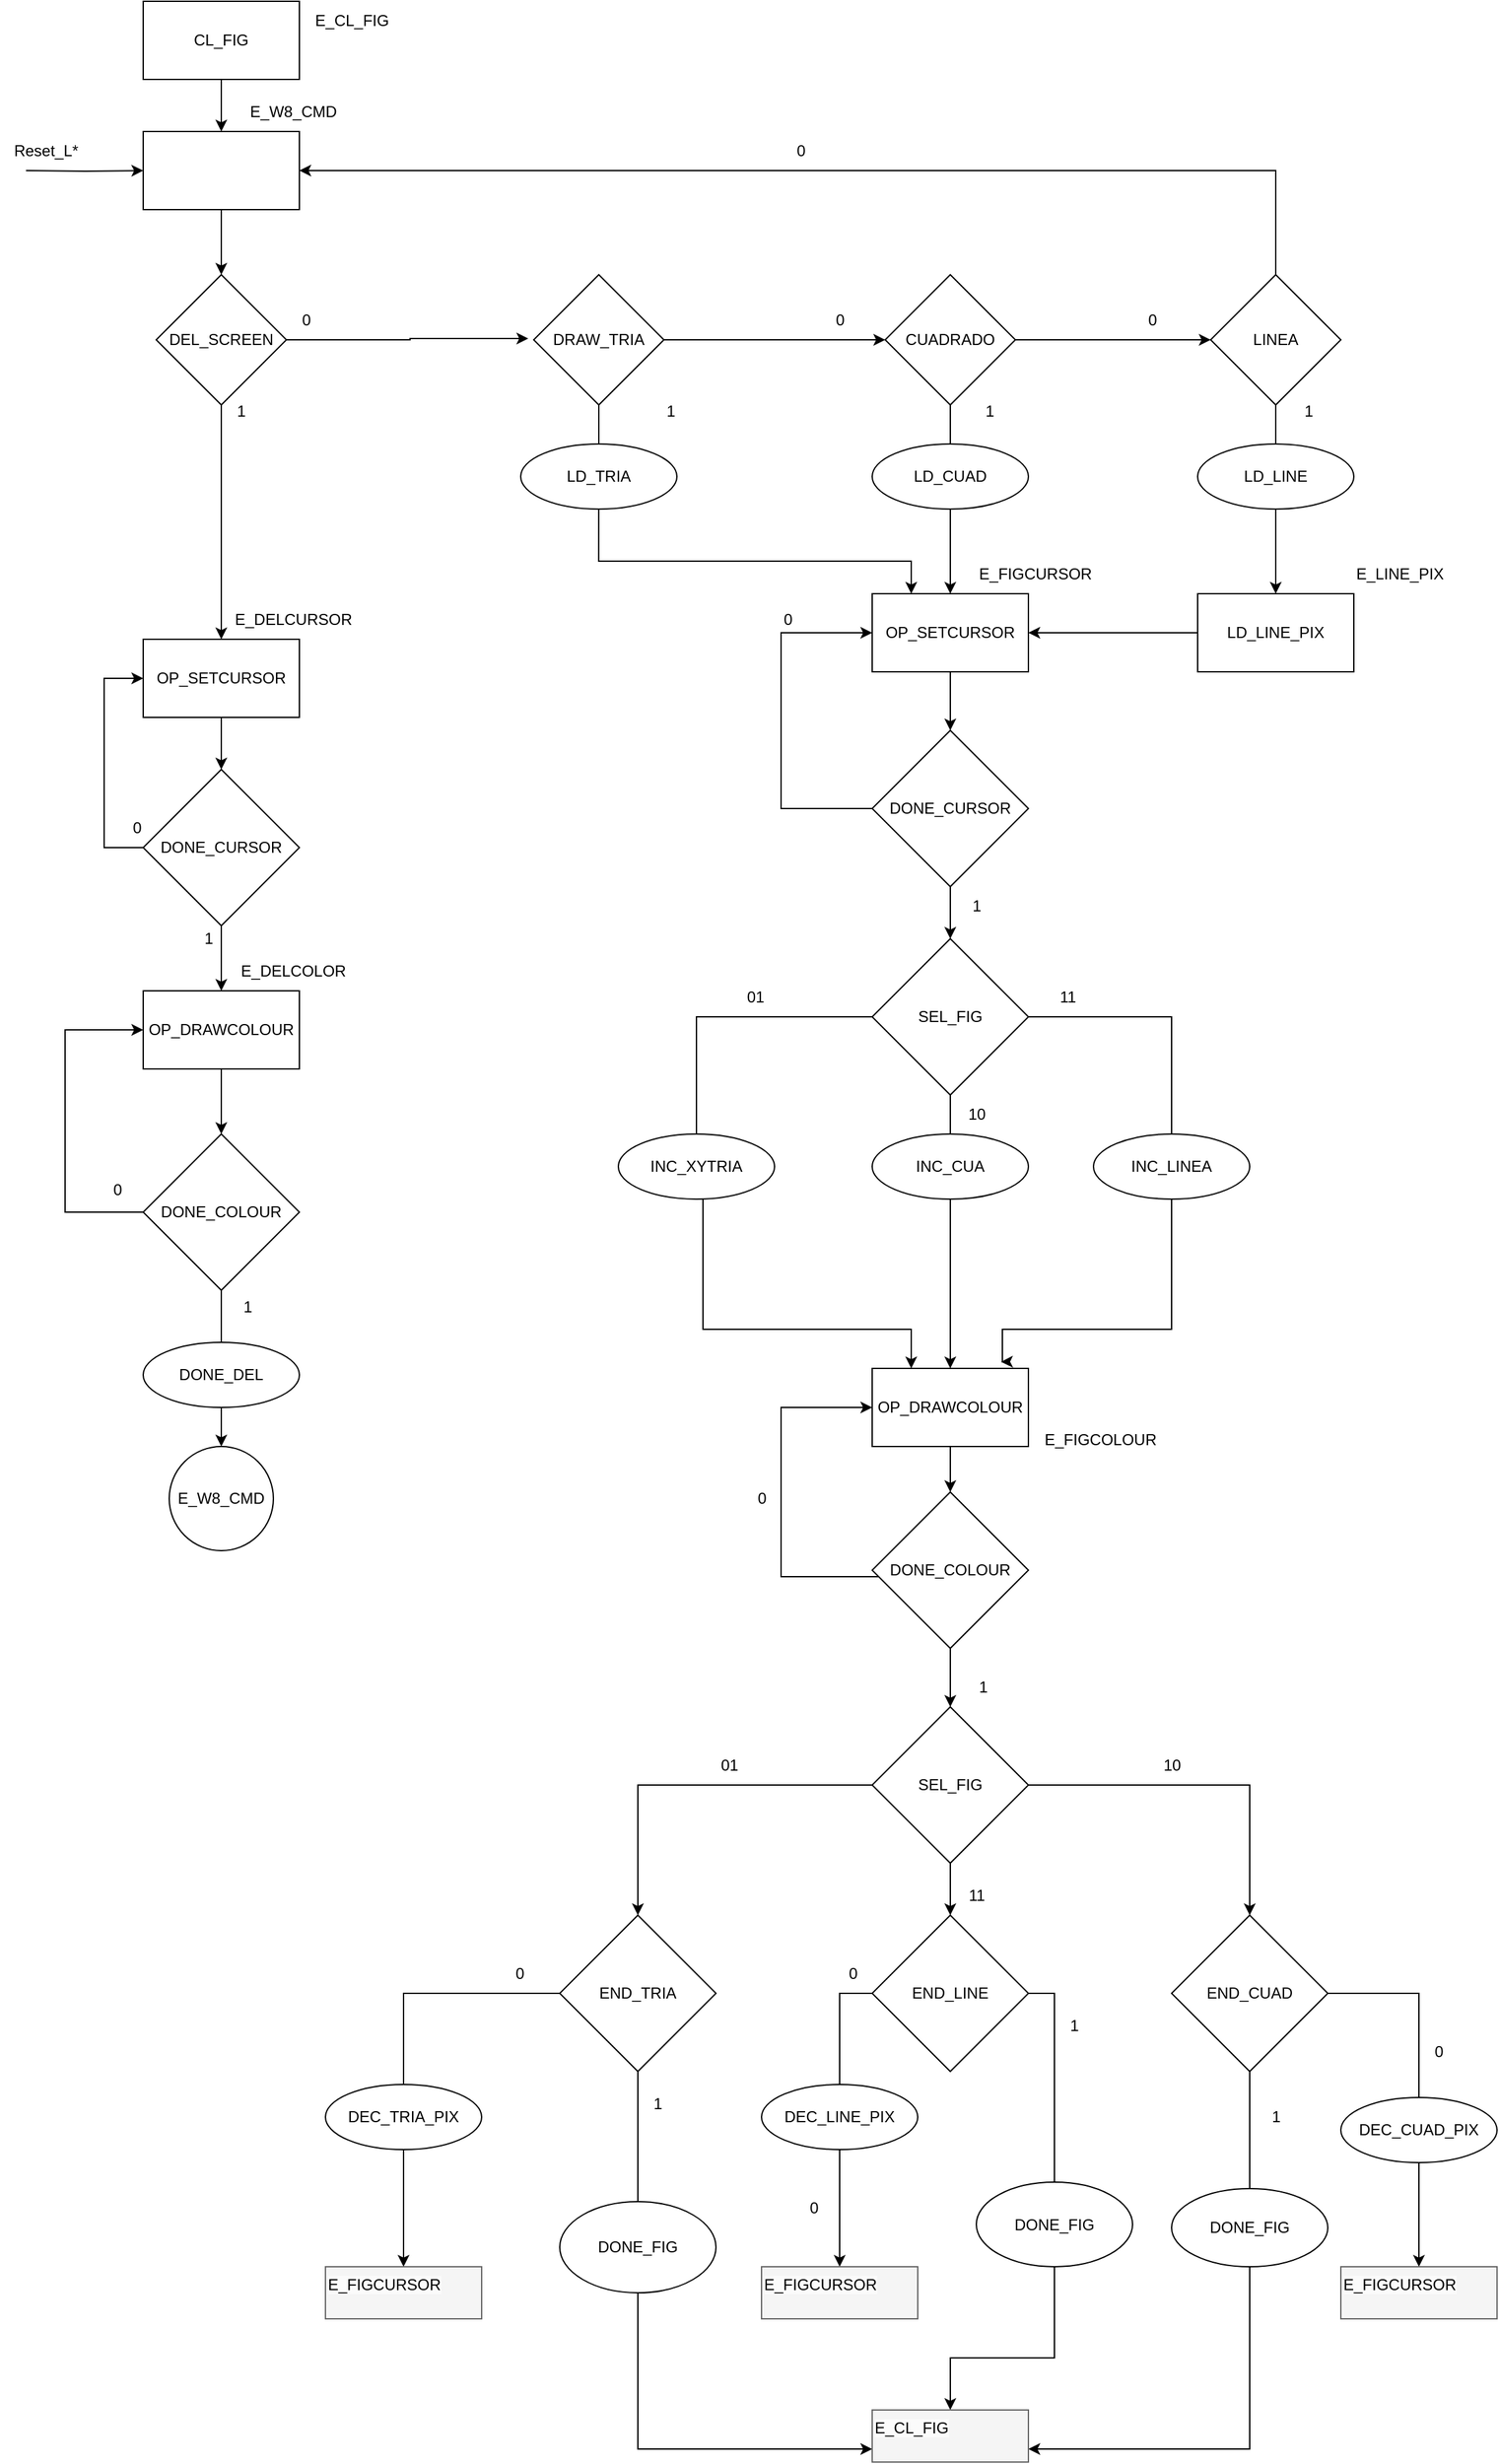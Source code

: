 <mxfile version="23.1.2" type="device">
  <diagram name="Página-1" id="Y6L9n2RA8vwU2MMcEcZ-">
    <mxGraphModel dx="1050" dy="557" grid="1" gridSize="10" guides="1" tooltips="1" connect="1" arrows="1" fold="1" page="1" pageScale="1" pageWidth="827" pageHeight="1169" math="0" shadow="0">
      <root>
        <mxCell id="0" />
        <mxCell id="1" parent="0" />
        <mxCell id="p3acEHzhMLvB9pCIP0ga-4" style="edgeStyle=orthogonalEdgeStyle;rounded=0;orthogonalLoop=1;jettySize=auto;html=1;entryX=0.5;entryY=0;entryDx=0;entryDy=0;" parent="1" source="p3acEHzhMLvB9pCIP0ga-1" target="p3acEHzhMLvB9pCIP0ga-3" edge="1">
          <mxGeometry relative="1" as="geometry" />
        </mxCell>
        <mxCell id="gaMnZeGwh-YS-roNnIpF-5" style="edgeStyle=orthogonalEdgeStyle;rounded=0;orthogonalLoop=1;jettySize=auto;html=1;" parent="1" target="p3acEHzhMLvB9pCIP0ga-1" edge="1">
          <mxGeometry relative="1" as="geometry">
            <mxPoint x="50" y="140" as="sourcePoint" />
          </mxGeometry>
        </mxCell>
        <mxCell id="p3acEHzhMLvB9pCIP0ga-1" value="" style="rounded=0;whiteSpace=wrap;html=1;" parent="1" vertex="1">
          <mxGeometry x="140" y="110" width="120" height="60" as="geometry" />
        </mxCell>
        <mxCell id="p3acEHzhMLvB9pCIP0ga-2" value="E_W8_CMD" style="text;html=1;align=center;verticalAlign=middle;resizable=0;points=[];autosize=1;strokeColor=none;fillColor=none;" parent="1" vertex="1">
          <mxGeometry x="210" y="80" width="90" height="30" as="geometry" />
        </mxCell>
        <mxCell id="p3acEHzhMLvB9pCIP0ga-29" style="edgeStyle=orthogonalEdgeStyle;rounded=0;orthogonalLoop=1;jettySize=auto;html=1;" parent="1" source="p3acEHzhMLvB9pCIP0ga-3" target="p3acEHzhMLvB9pCIP0ga-8" edge="1">
          <mxGeometry relative="1" as="geometry" />
        </mxCell>
        <mxCell id="p3acEHzhMLvB9pCIP0ga-3" value="DEL_SCREEN" style="rhombus;whiteSpace=wrap;html=1;" parent="1" vertex="1">
          <mxGeometry x="150" y="220" width="100" height="100" as="geometry" />
        </mxCell>
        <mxCell id="p3acEHzhMLvB9pCIP0ga-34" style="edgeStyle=orthogonalEdgeStyle;rounded=0;orthogonalLoop=1;jettySize=auto;html=1;entryX=0.25;entryY=0;entryDx=0;entryDy=0;" parent="1" target="p3acEHzhMLvB9pCIP0ga-32" edge="1">
          <mxGeometry relative="1" as="geometry">
            <Array as="points">
              <mxPoint x="490" y="440" />
              <mxPoint x="730" y="440" />
            </Array>
            <mxPoint x="489.94" y="380" as="sourcePoint" />
            <mxPoint x="759.999" y="505" as="targetPoint" />
          </mxGeometry>
        </mxCell>
        <mxCell id="Jl3O9B9fwThyiyVIk7pi-2" style="edgeStyle=orthogonalEdgeStyle;rounded=0;orthogonalLoop=1;jettySize=auto;html=1;entryX=0;entryY=0.5;entryDx=0;entryDy=0;" parent="1" source="p3acEHzhMLvB9pCIP0ga-5" target="Jl3O9B9fwThyiyVIk7pi-1" edge="1">
          <mxGeometry relative="1" as="geometry" />
        </mxCell>
        <mxCell id="p3acEHzhMLvB9pCIP0ga-5" value="DRAW_TRIA" style="rhombus;whiteSpace=wrap;html=1;" parent="1" vertex="1">
          <mxGeometry x="440" y="220" width="100" height="100" as="geometry" />
        </mxCell>
        <mxCell id="p3acEHzhMLvB9pCIP0ga-7" style="edgeStyle=orthogonalEdgeStyle;rounded=0;orthogonalLoop=1;jettySize=auto;html=1;entryX=-0.042;entryY=0.49;entryDx=0;entryDy=0;entryPerimeter=0;" parent="1" source="p3acEHzhMLvB9pCIP0ga-3" target="p3acEHzhMLvB9pCIP0ga-5" edge="1">
          <mxGeometry relative="1" as="geometry" />
        </mxCell>
        <mxCell id="p3acEHzhMLvB9pCIP0ga-15" style="edgeStyle=orthogonalEdgeStyle;rounded=0;orthogonalLoop=1;jettySize=auto;html=1;entryX=0.5;entryY=0;entryDx=0;entryDy=0;" parent="1" source="p3acEHzhMLvB9pCIP0ga-8" target="p3acEHzhMLvB9pCIP0ga-13" edge="1">
          <mxGeometry relative="1" as="geometry" />
        </mxCell>
        <mxCell id="p3acEHzhMLvB9pCIP0ga-8" value="OP_SETCURSOR" style="rounded=0;whiteSpace=wrap;html=1;" parent="1" vertex="1">
          <mxGeometry x="140" y="500" width="120" height="60" as="geometry" />
        </mxCell>
        <mxCell id="p3acEHzhMLvB9pCIP0ga-9" value="E_DELCURSOR" style="text;html=1;align=center;verticalAlign=middle;resizable=0;points=[];autosize=1;strokeColor=none;fillColor=none;" parent="1" vertex="1">
          <mxGeometry x="200" y="470" width="110" height="30" as="geometry" />
        </mxCell>
        <mxCell id="p3acEHzhMLvB9pCIP0ga-22" style="edgeStyle=orthogonalEdgeStyle;rounded=0;orthogonalLoop=1;jettySize=auto;html=1;entryX=0.5;entryY=0;entryDx=0;entryDy=0;" parent="1" source="p3acEHzhMLvB9pCIP0ga-10" target="p3acEHzhMLvB9pCIP0ga-21" edge="1">
          <mxGeometry relative="1" as="geometry" />
        </mxCell>
        <mxCell id="p3acEHzhMLvB9pCIP0ga-10" value="OP_DRAWCOLOUR" style="rounded=0;whiteSpace=wrap;html=1;" parent="1" vertex="1">
          <mxGeometry x="140" y="770" width="120" height="60" as="geometry" />
        </mxCell>
        <mxCell id="p3acEHzhMLvB9pCIP0ga-11" value="E_DELCOLOR" style="text;html=1;align=center;verticalAlign=middle;resizable=0;points=[];autosize=1;strokeColor=none;fillColor=none;" parent="1" vertex="1">
          <mxGeometry x="205" y="740" width="100" height="30" as="geometry" />
        </mxCell>
        <mxCell id="p3acEHzhMLvB9pCIP0ga-16" style="edgeStyle=orthogonalEdgeStyle;rounded=0;orthogonalLoop=1;jettySize=auto;html=1;entryX=0;entryY=0.5;entryDx=0;entryDy=0;" parent="1" source="p3acEHzhMLvB9pCIP0ga-13" target="p3acEHzhMLvB9pCIP0ga-8" edge="1">
          <mxGeometry relative="1" as="geometry">
            <Array as="points">
              <mxPoint x="110" y="660" />
              <mxPoint x="110" y="530" />
            </Array>
          </mxGeometry>
        </mxCell>
        <mxCell id="p3acEHzhMLvB9pCIP0ga-19" style="edgeStyle=orthogonalEdgeStyle;rounded=0;orthogonalLoop=1;jettySize=auto;html=1;" parent="1" source="p3acEHzhMLvB9pCIP0ga-13" target="p3acEHzhMLvB9pCIP0ga-10" edge="1">
          <mxGeometry relative="1" as="geometry" />
        </mxCell>
        <mxCell id="p3acEHzhMLvB9pCIP0ga-13" value="DONE_CURSOR" style="rhombus;whiteSpace=wrap;html=1;" parent="1" vertex="1">
          <mxGeometry x="140" y="600" width="120" height="120" as="geometry" />
        </mxCell>
        <mxCell id="p3acEHzhMLvB9pCIP0ga-18" value="0" style="text;html=1;align=center;verticalAlign=middle;resizable=0;points=[];autosize=1;strokeColor=none;fillColor=none;" parent="1" vertex="1">
          <mxGeometry x="120" y="630" width="30" height="30" as="geometry" />
        </mxCell>
        <mxCell id="p3acEHzhMLvB9pCIP0ga-20" value="1" style="text;html=1;align=center;verticalAlign=middle;resizable=0;points=[];autosize=1;strokeColor=none;fillColor=none;" parent="1" vertex="1">
          <mxGeometry x="175" y="715" width="30" height="30" as="geometry" />
        </mxCell>
        <mxCell id="p3acEHzhMLvB9pCIP0ga-23" style="edgeStyle=orthogonalEdgeStyle;rounded=0;orthogonalLoop=1;jettySize=auto;html=1;entryX=0;entryY=0.5;entryDx=0;entryDy=0;" parent="1" source="p3acEHzhMLvB9pCIP0ga-21" target="p3acEHzhMLvB9pCIP0ga-10" edge="1">
          <mxGeometry relative="1" as="geometry">
            <Array as="points">
              <mxPoint x="80" y="940" />
              <mxPoint x="80" y="800" />
            </Array>
          </mxGeometry>
        </mxCell>
        <mxCell id="p3acEHzhMLvB9pCIP0ga-25" style="edgeStyle=orthogonalEdgeStyle;rounded=0;orthogonalLoop=1;jettySize=auto;html=1;entryX=0.5;entryY=0;entryDx=0;entryDy=0;" parent="1" source="Jl3O9B9fwThyiyVIk7pi-90" target="p3acEHzhMLvB9pCIP0ga-26" edge="1">
          <mxGeometry relative="1" as="geometry">
            <mxPoint x="200" y="1070" as="targetPoint" />
          </mxGeometry>
        </mxCell>
        <mxCell id="p3acEHzhMLvB9pCIP0ga-21" value="DONE_COLOUR" style="rhombus;whiteSpace=wrap;html=1;" parent="1" vertex="1">
          <mxGeometry x="140" y="880" width="120" height="120" as="geometry" />
        </mxCell>
        <mxCell id="p3acEHzhMLvB9pCIP0ga-24" value="0" style="text;html=1;align=center;verticalAlign=middle;resizable=0;points=[];autosize=1;strokeColor=none;fillColor=none;" parent="1" vertex="1">
          <mxGeometry x="105" y="908" width="30" height="30" as="geometry" />
        </mxCell>
        <mxCell id="p3acEHzhMLvB9pCIP0ga-26" value="E_W8_CMD" style="ellipse;whiteSpace=wrap;html=1;aspect=fixed;" parent="1" vertex="1">
          <mxGeometry x="160" y="1120" width="80" height="80" as="geometry" />
        </mxCell>
        <mxCell id="p3acEHzhMLvB9pCIP0ga-38" style="edgeStyle=orthogonalEdgeStyle;rounded=0;orthogonalLoop=1;jettySize=auto;html=1;" parent="1" source="p3acEHzhMLvB9pCIP0ga-32" target="p3acEHzhMLvB9pCIP0ga-35" edge="1">
          <mxGeometry relative="1" as="geometry" />
        </mxCell>
        <mxCell id="p3acEHzhMLvB9pCIP0ga-32" value="OP_SETCURSOR" style="rounded=0;whiteSpace=wrap;html=1;" parent="1" vertex="1">
          <mxGeometry x="700" y="465" width="120" height="60" as="geometry" />
        </mxCell>
        <mxCell id="p3acEHzhMLvB9pCIP0ga-33" value="E_FIGCURSOR" style="text;html=1;align=center;verticalAlign=middle;resizable=0;points=[];autosize=1;strokeColor=none;fillColor=none;" parent="1" vertex="1">
          <mxGeometry x="770" y="435" width="110" height="30" as="geometry" />
        </mxCell>
        <mxCell id="p3acEHzhMLvB9pCIP0ga-36" style="edgeStyle=orthogonalEdgeStyle;rounded=0;orthogonalLoop=1;jettySize=auto;html=1;entryX=0;entryY=0.5;entryDx=0;entryDy=0;" parent="1" source="p3acEHzhMLvB9pCIP0ga-35" target="p3acEHzhMLvB9pCIP0ga-32" edge="1">
          <mxGeometry relative="1" as="geometry">
            <Array as="points">
              <mxPoint x="630" y="630" />
              <mxPoint x="630" y="495" />
            </Array>
          </mxGeometry>
        </mxCell>
        <mxCell id="p3acEHzhMLvB9pCIP0ga-41" style="edgeStyle=orthogonalEdgeStyle;rounded=0;orthogonalLoop=1;jettySize=auto;html=1;entryX=0.25;entryY=0;entryDx=0;entryDy=0;" parent="1" source="p3acEHzhMLvB9pCIP0ga-62" target="p3acEHzhMLvB9pCIP0ga-39" edge="1">
          <mxGeometry relative="1" as="geometry">
            <Array as="points">
              <mxPoint x="570" y="1030" />
              <mxPoint x="730" y="1030" />
            </Array>
          </mxGeometry>
        </mxCell>
        <mxCell id="Jl3O9B9fwThyiyVIk7pi-16" value="" style="edgeStyle=orthogonalEdgeStyle;rounded=0;orthogonalLoop=1;jettySize=auto;html=1;" parent="1" source="p3acEHzhMLvB9pCIP0ga-35" target="Jl3O9B9fwThyiyVIk7pi-7" edge="1">
          <mxGeometry relative="1" as="geometry" />
        </mxCell>
        <mxCell id="p3acEHzhMLvB9pCIP0ga-35" value="DONE_CURSOR" style="rhombus;whiteSpace=wrap;html=1;" parent="1" vertex="1">
          <mxGeometry x="700" y="570" width="120" height="120" as="geometry" />
        </mxCell>
        <mxCell id="p3acEHzhMLvB9pCIP0ga-37" value="0" style="text;html=1;align=center;verticalAlign=middle;resizable=0;points=[];autosize=1;strokeColor=none;fillColor=none;" parent="1" vertex="1">
          <mxGeometry x="620" y="470" width="30" height="30" as="geometry" />
        </mxCell>
        <mxCell id="p3acEHzhMLvB9pCIP0ga-44" style="edgeStyle=orthogonalEdgeStyle;rounded=0;orthogonalLoop=1;jettySize=auto;html=1;entryX=0.5;entryY=0;entryDx=0;entryDy=0;" parent="1" source="p3acEHzhMLvB9pCIP0ga-39" target="p3acEHzhMLvB9pCIP0ga-43" edge="1">
          <mxGeometry relative="1" as="geometry" />
        </mxCell>
        <mxCell id="p3acEHzhMLvB9pCIP0ga-39" value="OP_DRAWCOLOUR" style="rounded=0;whiteSpace=wrap;html=1;" parent="1" vertex="1">
          <mxGeometry x="700" y="1060" width="120" height="60" as="geometry" />
        </mxCell>
        <mxCell id="p3acEHzhMLvB9pCIP0ga-40" value="E_FIGCOLOUR" style="text;html=1;align=center;verticalAlign=middle;resizable=0;points=[];autosize=1;strokeColor=none;fillColor=none;" parent="1" vertex="1">
          <mxGeometry x="820" y="1100" width="110" height="30" as="geometry" />
        </mxCell>
        <mxCell id="p3acEHzhMLvB9pCIP0ga-42" value="1" style="text;html=1;align=center;verticalAlign=middle;resizable=0;points=[];autosize=1;strokeColor=none;fillColor=none;" parent="1" vertex="1">
          <mxGeometry x="765" y="690" width="30" height="30" as="geometry" />
        </mxCell>
        <mxCell id="p3acEHzhMLvB9pCIP0ga-45" style="edgeStyle=orthogonalEdgeStyle;rounded=0;orthogonalLoop=1;jettySize=auto;html=1;entryX=0;entryY=0.5;entryDx=0;entryDy=0;" parent="1" source="p3acEHzhMLvB9pCIP0ga-43" target="p3acEHzhMLvB9pCIP0ga-39" edge="1">
          <mxGeometry relative="1" as="geometry">
            <Array as="points">
              <mxPoint x="630" y="1220" />
              <mxPoint x="630" y="1090" />
            </Array>
          </mxGeometry>
        </mxCell>
        <mxCell id="Jl3O9B9fwThyiyVIk7pi-43" value="" style="edgeStyle=orthogonalEdgeStyle;rounded=0;orthogonalLoop=1;jettySize=auto;html=1;" parent="1" source="p3acEHzhMLvB9pCIP0ga-43" target="Jl3O9B9fwThyiyVIk7pi-35" edge="1">
          <mxGeometry relative="1" as="geometry" />
        </mxCell>
        <mxCell id="p3acEHzhMLvB9pCIP0ga-43" value="DONE_COLOUR" style="rhombus;whiteSpace=wrap;html=1;" parent="1" vertex="1">
          <mxGeometry x="700" y="1155" width="120" height="120" as="geometry" />
        </mxCell>
        <mxCell id="p3acEHzhMLvB9pCIP0ga-46" value="0" style="text;html=1;align=center;verticalAlign=middle;resizable=0;points=[];autosize=1;strokeColor=none;fillColor=none;" parent="1" vertex="1">
          <mxGeometry x="600" y="1145" width="30" height="30" as="geometry" />
        </mxCell>
        <mxCell id="Jl3O9B9fwThyiyVIk7pi-41" style="edgeStyle=orthogonalEdgeStyle;rounded=0;orthogonalLoop=1;jettySize=auto;html=1;entryX=0;entryY=0.75;entryDx=0;entryDy=0;" parent="1" source="p3acEHzhMLvB9pCIP0ga-48" target="Jl3O9B9fwThyiyVIk7pi-92" edge="1">
          <mxGeometry relative="1" as="geometry">
            <mxPoint x="760" y="1960" as="targetPoint" />
            <Array as="points">
              <mxPoint x="520" y="1890" />
            </Array>
          </mxGeometry>
        </mxCell>
        <mxCell id="Jl3O9B9fwThyiyVIk7pi-65" style="edgeStyle=orthogonalEdgeStyle;rounded=0;orthogonalLoop=1;jettySize=auto;html=1;entryX=0.5;entryY=0;entryDx=0;entryDy=0;" parent="1" source="p3acEHzhMLvB9pCIP0ga-59" target="Jl3O9B9fwThyiyVIk7pi-67" edge="1">
          <mxGeometry relative="1" as="geometry">
            <mxPoint x="390" y="1630" as="targetPoint" />
          </mxGeometry>
        </mxCell>
        <mxCell id="p3acEHzhMLvB9pCIP0ga-48" value="END_TRIA" style="rhombus;whiteSpace=wrap;html=1;" parent="1" vertex="1">
          <mxGeometry x="460" y="1480" width="120" height="120" as="geometry" />
        </mxCell>
        <mxCell id="p3acEHzhMLvB9pCIP0ga-53" value="1" style="text;html=1;align=center;verticalAlign=middle;resizable=0;points=[];autosize=1;strokeColor=none;fillColor=none;" parent="1" vertex="1">
          <mxGeometry x="995" y="1620" width="30" height="30" as="geometry" />
        </mxCell>
        <mxCell id="p3acEHzhMLvB9pCIP0ga-54" value="1" style="text;html=1;align=center;verticalAlign=middle;resizable=0;points=[];autosize=1;strokeColor=none;fillColor=none;" parent="1" vertex="1">
          <mxGeometry x="770" y="1290" width="30" height="30" as="geometry" />
        </mxCell>
        <mxCell id="p3acEHzhMLvB9pCIP0ga-55" value="0" style="text;html=1;align=center;verticalAlign=middle;resizable=0;points=[];autosize=1;strokeColor=none;fillColor=none;" parent="1" vertex="1">
          <mxGeometry x="250" y="240" width="30" height="30" as="geometry" />
        </mxCell>
        <mxCell id="p3acEHzhMLvB9pCIP0ga-57" value="1" style="text;html=1;align=center;verticalAlign=middle;resizable=0;points=[];autosize=1;strokeColor=none;fillColor=none;" parent="1" vertex="1">
          <mxGeometry x="530" y="310" width="30" height="30" as="geometry" />
        </mxCell>
        <mxCell id="p3acEHzhMLvB9pCIP0ga-58" value="1" style="text;html=1;align=center;verticalAlign=middle;resizable=0;points=[];autosize=1;strokeColor=none;fillColor=none;" parent="1" vertex="1">
          <mxGeometry x="200" y="310" width="30" height="30" as="geometry" />
        </mxCell>
        <mxCell id="p3acEHzhMLvB9pCIP0ga-62" value="INC_XYTRIA" style="ellipse;whiteSpace=wrap;html=1;" parent="1" vertex="1">
          <mxGeometry x="505" y="880" width="120" height="50" as="geometry" />
        </mxCell>
        <mxCell id="W1QrKqHfw874j2ITa_pN-1" value="1" style="text;html=1;align=center;verticalAlign=middle;resizable=0;points=[];autosize=1;strokeColor=none;fillColor=none;" parent="1" vertex="1">
          <mxGeometry x="205" y="998" width="30" height="30" as="geometry" />
        </mxCell>
        <mxCell id="Jl3O9B9fwThyiyVIk7pi-8" value="" style="edgeStyle=orthogonalEdgeStyle;rounded=0;orthogonalLoop=1;jettySize=auto;html=1;endArrow=none;endFill=0;" parent="1" source="Jl3O9B9fwThyiyVIk7pi-1" target="Jl3O9B9fwThyiyVIk7pi-6" edge="1">
          <mxGeometry relative="1" as="geometry" />
        </mxCell>
        <mxCell id="Jl3O9B9fwThyiyVIk7pi-12" style="edgeStyle=orthogonalEdgeStyle;rounded=0;orthogonalLoop=1;jettySize=auto;html=1;entryX=0;entryY=0.5;entryDx=0;entryDy=0;" parent="1" source="Jl3O9B9fwThyiyVIk7pi-1" target="Jl3O9B9fwThyiyVIk7pi-11" edge="1">
          <mxGeometry relative="1" as="geometry" />
        </mxCell>
        <mxCell id="Jl3O9B9fwThyiyVIk7pi-1" value="CUADRADO" style="rhombus;whiteSpace=wrap;html=1;" parent="1" vertex="1">
          <mxGeometry x="710" y="220" width="100" height="100" as="geometry" />
        </mxCell>
        <mxCell id="Jl3O9B9fwThyiyVIk7pi-3" value="0" style="text;html=1;align=center;verticalAlign=middle;resizable=0;points=[];autosize=1;strokeColor=none;fillColor=none;" parent="1" vertex="1">
          <mxGeometry x="660" y="240" width="30" height="30" as="geometry" />
        </mxCell>
        <mxCell id="Jl3O9B9fwThyiyVIk7pi-10" style="edgeStyle=orthogonalEdgeStyle;rounded=0;orthogonalLoop=1;jettySize=auto;html=1;" parent="1" source="Jl3O9B9fwThyiyVIk7pi-6" target="p3acEHzhMLvB9pCIP0ga-32" edge="1">
          <mxGeometry relative="1" as="geometry">
            <Array as="points">
              <mxPoint x="800" y="490" />
              <mxPoint x="800" y="490" />
            </Array>
          </mxGeometry>
        </mxCell>
        <mxCell id="Jl3O9B9fwThyiyVIk7pi-6" value="LD_CUAD" style="ellipse;whiteSpace=wrap;html=1;" parent="1" vertex="1">
          <mxGeometry x="700" y="350" width="120" height="50" as="geometry" />
        </mxCell>
        <mxCell id="Jl3O9B9fwThyiyVIk7pi-21" style="edgeStyle=orthogonalEdgeStyle;rounded=0;orthogonalLoop=1;jettySize=auto;html=1;entryX=0.5;entryY=0;entryDx=0;entryDy=0;endArrow=none;endFill=0;" parent="1" source="Jl3O9B9fwThyiyVIk7pi-7" target="p3acEHzhMLvB9pCIP0ga-62" edge="1">
          <mxGeometry relative="1" as="geometry" />
        </mxCell>
        <mxCell id="Jl3O9B9fwThyiyVIk7pi-22" style="edgeStyle=orthogonalEdgeStyle;rounded=0;orthogonalLoop=1;jettySize=auto;html=1;entryX=0.5;entryY=0;entryDx=0;entryDy=0;" parent="1" source="Jl3O9B9fwThyiyVIk7pi-24" target="p3acEHzhMLvB9pCIP0ga-39" edge="1">
          <mxGeometry relative="1" as="geometry" />
        </mxCell>
        <mxCell id="Jl3O9B9fwThyiyVIk7pi-57" style="edgeStyle=orthogonalEdgeStyle;rounded=0;orthogonalLoop=1;jettySize=auto;html=1;entryX=0.825;entryY=-0.083;entryDx=0;entryDy=0;entryPerimeter=0;" parent="1" source="Jl3O9B9fwThyiyVIk7pi-7" target="p3acEHzhMLvB9pCIP0ga-39" edge="1">
          <mxGeometry relative="1" as="geometry">
            <mxPoint x="945" y="845" as="targetPoint" />
            <Array as="points">
              <mxPoint x="930" y="790" />
              <mxPoint x="930" y="1030" />
              <mxPoint x="800" y="1030" />
            </Array>
          </mxGeometry>
        </mxCell>
        <mxCell id="Jl3O9B9fwThyiyVIk7pi-7" value="SEL_FIG" style="rhombus;whiteSpace=wrap;html=1;" parent="1" vertex="1">
          <mxGeometry x="700" y="730" width="120" height="120" as="geometry" />
        </mxCell>
        <mxCell id="Jl3O9B9fwThyiyVIk7pi-14" style="edgeStyle=orthogonalEdgeStyle;rounded=0;orthogonalLoop=1;jettySize=auto;html=1;entryX=1;entryY=0.5;entryDx=0;entryDy=0;exitX=0.5;exitY=0;exitDx=0;exitDy=0;" parent="1" source="Jl3O9B9fwThyiyVIk7pi-11" target="p3acEHzhMLvB9pCIP0ga-1" edge="1">
          <mxGeometry relative="1" as="geometry">
            <Array as="points">
              <mxPoint x="1010" y="140" />
            </Array>
          </mxGeometry>
        </mxCell>
        <mxCell id="Jl3O9B9fwThyiyVIk7pi-18" value="" style="edgeStyle=orthogonalEdgeStyle;rounded=0;orthogonalLoop=1;jettySize=auto;html=1;endArrow=none;endFill=0;" parent="1" source="Jl3O9B9fwThyiyVIk7pi-11" target="Jl3O9B9fwThyiyVIk7pi-17" edge="1">
          <mxGeometry relative="1" as="geometry" />
        </mxCell>
        <mxCell id="Jl3O9B9fwThyiyVIk7pi-11" value="LINEA" style="rhombus;whiteSpace=wrap;html=1;" parent="1" vertex="1">
          <mxGeometry x="960" y="220" width="100" height="100" as="geometry" />
        </mxCell>
        <mxCell id="Jl3O9B9fwThyiyVIk7pi-13" value="0" style="text;html=1;align=center;verticalAlign=middle;resizable=0;points=[];autosize=1;strokeColor=none;fillColor=none;" parent="1" vertex="1">
          <mxGeometry x="900" y="240" width="30" height="30" as="geometry" />
        </mxCell>
        <mxCell id="Jl3O9B9fwThyiyVIk7pi-15" value="0" style="text;html=1;align=center;verticalAlign=middle;resizable=0;points=[];autosize=1;strokeColor=none;fillColor=none;" parent="1" vertex="1">
          <mxGeometry x="630" y="110" width="30" height="30" as="geometry" />
        </mxCell>
        <mxCell id="Jl3O9B9fwThyiyVIk7pi-19" style="edgeStyle=orthogonalEdgeStyle;rounded=0;orthogonalLoop=1;jettySize=auto;html=1;entryX=0.5;entryY=0;entryDx=0;entryDy=0;exitX=0.5;exitY=1;exitDx=0;exitDy=0;" parent="1" source="Jl3O9B9fwThyiyVIk7pi-17" target="gaMnZeGwh-YS-roNnIpF-1" edge="1">
          <mxGeometry relative="1" as="geometry">
            <Array as="points">
              <mxPoint x="1010" y="450" />
              <mxPoint x="1010" y="450" />
            </Array>
          </mxGeometry>
        </mxCell>
        <mxCell id="Jl3O9B9fwThyiyVIk7pi-17" value="LD_LINE" style="ellipse;whiteSpace=wrap;html=1;" parent="1" vertex="1">
          <mxGeometry x="950" y="350" width="120" height="50" as="geometry" />
        </mxCell>
        <mxCell id="Jl3O9B9fwThyiyVIk7pi-26" value="01" style="text;html=1;align=center;verticalAlign=middle;resizable=0;points=[];autosize=1;strokeColor=none;fillColor=none;" parent="1" vertex="1">
          <mxGeometry x="590" y="760" width="40" height="30" as="geometry" />
        </mxCell>
        <mxCell id="Jl3O9B9fwThyiyVIk7pi-27" value="10" style="text;html=1;align=center;verticalAlign=middle;resizable=0;points=[];autosize=1;strokeColor=none;fillColor=none;" parent="1" vertex="1">
          <mxGeometry x="760" y="850" width="40" height="30" as="geometry" />
        </mxCell>
        <mxCell id="Jl3O9B9fwThyiyVIk7pi-28" value="11" style="text;html=1;align=center;verticalAlign=middle;resizable=0;points=[];autosize=1;strokeColor=none;fillColor=none;" parent="1" vertex="1">
          <mxGeometry x="830" y="760" width="40" height="30" as="geometry" />
        </mxCell>
        <mxCell id="Jl3O9B9fwThyiyVIk7pi-33" style="edgeStyle=orthogonalEdgeStyle;rounded=0;orthogonalLoop=1;jettySize=auto;html=1;entryX=0.5;entryY=0;entryDx=0;entryDy=0;" parent="1" source="Jl3O9B9fwThyiyVIk7pi-35" target="Jl3O9B9fwThyiyVIk7pi-42" edge="1">
          <mxGeometry relative="1" as="geometry">
            <mxPoint x="790" y="1600" as="targetPoint" />
          </mxGeometry>
        </mxCell>
        <mxCell id="Jl3O9B9fwThyiyVIk7pi-40" style="edgeStyle=orthogonalEdgeStyle;rounded=0;orthogonalLoop=1;jettySize=auto;html=1;entryX=0.5;entryY=0;entryDx=0;entryDy=0;" parent="1" source="Jl3O9B9fwThyiyVIk7pi-35" target="p3acEHzhMLvB9pCIP0ga-48" edge="1">
          <mxGeometry relative="1" as="geometry">
            <mxPoint x="530" y="1440" as="targetPoint" />
            <Array as="points">
              <mxPoint x="520" y="1380" />
            </Array>
          </mxGeometry>
        </mxCell>
        <mxCell id="Jl3O9B9fwThyiyVIk7pi-35" value="SEL_FIG" style="rhombus;whiteSpace=wrap;html=1;" parent="1" vertex="1">
          <mxGeometry x="700" y="1320" width="120" height="120" as="geometry" />
        </mxCell>
        <mxCell id="Jl3O9B9fwThyiyVIk7pi-37" value="01" style="text;html=1;align=center;verticalAlign=middle;resizable=0;points=[];autosize=1;strokeColor=none;fillColor=none;" parent="1" vertex="1">
          <mxGeometry x="570" y="1350" width="40" height="30" as="geometry" />
        </mxCell>
        <mxCell id="Jl3O9B9fwThyiyVIk7pi-38" value="10" style="text;html=1;align=center;verticalAlign=middle;resizable=0;points=[];autosize=1;strokeColor=none;fillColor=none;" parent="1" vertex="1">
          <mxGeometry x="910" y="1350" width="40" height="30" as="geometry" />
        </mxCell>
        <mxCell id="Jl3O9B9fwThyiyVIk7pi-39" value="11" style="text;html=1;align=center;verticalAlign=middle;resizable=0;points=[];autosize=1;strokeColor=none;fillColor=none;" parent="1" vertex="1">
          <mxGeometry x="760" y="1450" width="40" height="30" as="geometry" />
        </mxCell>
        <mxCell id="Jl3O9B9fwThyiyVIk7pi-50" style="edgeStyle=orthogonalEdgeStyle;rounded=0;orthogonalLoop=1;jettySize=auto;html=1;entryX=1;entryY=0.75;entryDx=0;entryDy=0;" parent="1" source="Jl3O9B9fwThyiyVIk7pi-87" target="Jl3O9B9fwThyiyVIk7pi-92" edge="1">
          <mxGeometry relative="1" as="geometry">
            <mxPoint x="840" y="1960" as="targetPoint" />
            <Array as="points">
              <mxPoint x="990" y="1890" />
            </Array>
          </mxGeometry>
        </mxCell>
        <mxCell id="A_k-dqeIYFeU7K6m2_AR-21" style="edgeStyle=orthogonalEdgeStyle;rounded=0;orthogonalLoop=1;jettySize=auto;html=1;" parent="1" source="Jl3O9B9fwThyiyVIk7pi-48" target="Jl3O9B9fwThyiyVIk7pi-71" edge="1">
          <mxGeometry relative="1" as="geometry" />
        </mxCell>
        <mxCell id="Jl3O9B9fwThyiyVIk7pi-42" value="END_CUAD" style="rhombus;whiteSpace=wrap;html=1;" parent="1" vertex="1">
          <mxGeometry x="930" y="1480" width="120" height="120" as="geometry" />
        </mxCell>
        <mxCell id="Jl3O9B9fwThyiyVIk7pi-62" value="INC_LINEA" style="ellipse;whiteSpace=wrap;html=1;" parent="1" vertex="1">
          <mxGeometry x="870" y="880" width="120" height="50" as="geometry" />
        </mxCell>
        <mxCell id="Jl3O9B9fwThyiyVIk7pi-67" value="&lt;span style=&quot;color: rgb(0, 0, 0); font-family: Helvetica; font-size: 12px; font-style: normal; font-variant-ligatures: normal; font-variant-caps: normal; font-weight: 400; letter-spacing: normal; orphans: 2; text-align: center; text-indent: 0px; text-transform: none; widows: 2; word-spacing: 0px; -webkit-text-stroke-width: 0px; background-color: rgb(251, 251, 251); text-decoration-thickness: initial; text-decoration-style: initial; text-decoration-color: initial; float: none; display: inline !important;&quot;&gt;E_FIGCURSOR&lt;/span&gt;" style="text;whiteSpace=wrap;html=1;fillColor=#f5f5f5;fontColor=#333333;strokeColor=#666666;" parent="1" vertex="1">
          <mxGeometry x="280" y="1750" width="120" height="40" as="geometry" />
        </mxCell>
        <mxCell id="Jl3O9B9fwThyiyVIk7pi-69" value="" style="edgeStyle=orthogonalEdgeStyle;rounded=0;orthogonalLoop=1;jettySize=auto;html=1;entryX=0.5;entryY=0;entryDx=0;entryDy=0;endArrow=none;endFill=0;" parent="1" source="p3acEHzhMLvB9pCIP0ga-48" target="p3acEHzhMLvB9pCIP0ga-59" edge="1">
          <mxGeometry relative="1" as="geometry">
            <mxPoint x="340" y="1750" as="targetPoint" />
            <mxPoint x="460" y="1570" as="sourcePoint" />
          </mxGeometry>
        </mxCell>
        <mxCell id="p3acEHzhMLvB9pCIP0ga-59" value="DEC_TRIA_PIX" style="ellipse;whiteSpace=wrap;html=1;" parent="1" vertex="1">
          <mxGeometry x="280" y="1610" width="120" height="50" as="geometry" />
        </mxCell>
        <mxCell id="Jl3O9B9fwThyiyVIk7pi-71" value="&lt;span style=&quot;color: rgb(0, 0, 0); font-family: Helvetica; font-size: 12px; font-style: normal; font-variant-ligatures: normal; font-variant-caps: normal; font-weight: 400; letter-spacing: normal; orphans: 2; text-align: center; text-indent: 0px; text-transform: none; widows: 2; word-spacing: 0px; -webkit-text-stroke-width: 0px; background-color: rgb(251, 251, 251); text-decoration-thickness: initial; text-decoration-style: initial; text-decoration-color: initial; float: none; display: inline !important;&quot;&gt;E_FIGCURSOR&lt;/span&gt;" style="text;whiteSpace=wrap;html=1;fillColor=#f5f5f5;fontColor=#333333;strokeColor=#666666;" parent="1" vertex="1">
          <mxGeometry x="1060" y="1750" width="120" height="40" as="geometry" />
        </mxCell>
        <mxCell id="Jl3O9B9fwThyiyVIk7pi-72" style="edgeStyle=orthogonalEdgeStyle;rounded=0;orthogonalLoop=1;jettySize=auto;html=1;exitX=0.5;exitY=1;exitDx=0;exitDy=0;" parent="1" source="Jl3O9B9fwThyiyVIk7pi-71" target="Jl3O9B9fwThyiyVIk7pi-71" edge="1">
          <mxGeometry relative="1" as="geometry" />
        </mxCell>
        <mxCell id="Jl3O9B9fwThyiyVIk7pi-75" value="" style="edgeStyle=orthogonalEdgeStyle;rounded=0;orthogonalLoop=1;jettySize=auto;html=1;entryX=0.5;entryY=0;entryDx=0;entryDy=0;endArrow=classic;endFill=1;" parent="1" source="Jl3O9B9fwThyiyVIk7pi-35" edge="1">
          <mxGeometry relative="1" as="geometry">
            <mxPoint x="800" y="1530" as="sourcePoint" />
            <mxPoint x="760" y="1480" as="targetPoint" />
          </mxGeometry>
        </mxCell>
        <mxCell id="A_k-dqeIYFeU7K6m2_AR-15" style="edgeStyle=orthogonalEdgeStyle;rounded=0;orthogonalLoop=1;jettySize=auto;html=1;entryX=0.5;entryY=0;entryDx=0;entryDy=0;" parent="1" source="Jl3O9B9fwThyiyVIk7pi-80" target="Jl3O9B9fwThyiyVIk7pi-83" edge="1">
          <mxGeometry relative="1" as="geometry">
            <Array as="points">
              <mxPoint x="675" y="1540" />
            </Array>
          </mxGeometry>
        </mxCell>
        <mxCell id="A_k-dqeIYFeU7K6m2_AR-17" style="edgeStyle=orthogonalEdgeStyle;rounded=0;orthogonalLoop=1;jettySize=auto;html=1;entryX=0.5;entryY=0;entryDx=0;entryDy=0;" parent="1" source="Jl3O9B9fwThyiyVIk7pi-53" target="Jl3O9B9fwThyiyVIk7pi-92" edge="1">
          <mxGeometry relative="1" as="geometry">
            <Array as="points">
              <mxPoint x="840" y="1820" />
              <mxPoint x="760" y="1820" />
            </Array>
          </mxGeometry>
        </mxCell>
        <mxCell id="tQuUheHLo_RUWyWUuCPl-3" style="edgeStyle=orthogonalEdgeStyle;rounded=0;orthogonalLoop=1;jettySize=auto;html=1;endArrow=none;endFill=0;entryX=0.5;entryY=0;entryDx=0;entryDy=0;" parent="1" source="Jl3O9B9fwThyiyVIk7pi-80" target="Jl3O9B9fwThyiyVIk7pi-53" edge="1">
          <mxGeometry relative="1" as="geometry">
            <mxPoint x="840" y="1680" as="targetPoint" />
            <Array as="points">
              <mxPoint x="840" y="1540" />
            </Array>
          </mxGeometry>
        </mxCell>
        <mxCell id="Jl3O9B9fwThyiyVIk7pi-80" value="END_LINE" style="rhombus;whiteSpace=wrap;html=1;" parent="1" vertex="1">
          <mxGeometry x="700" y="1480" width="120" height="120" as="geometry" />
        </mxCell>
        <mxCell id="Jl3O9B9fwThyiyVIk7pi-83" value="&lt;span style=&quot;color: rgb(0, 0, 0); font-family: Helvetica; font-size: 12px; font-style: normal; font-variant-ligatures: normal; font-variant-caps: normal; font-weight: 400; letter-spacing: normal; orphans: 2; text-align: center; text-indent: 0px; text-transform: none; widows: 2; word-spacing: 0px; -webkit-text-stroke-width: 0px; background-color: rgb(251, 251, 251); text-decoration-thickness: initial; text-decoration-style: initial; text-decoration-color: initial; float: none; display: inline !important;&quot;&gt;E_FIGCURSOR&lt;/span&gt;" style="text;whiteSpace=wrap;html=1;fillColor=#f5f5f5;fontColor=#333333;strokeColor=#666666;" parent="1" vertex="1">
          <mxGeometry x="615" y="1750" width="120" height="40" as="geometry" />
        </mxCell>
        <mxCell id="Jl3O9B9fwThyiyVIk7pi-84" value="DEC_LINE_PIX" style="ellipse;whiteSpace=wrap;html=1;" parent="1" vertex="1">
          <mxGeometry x="615" y="1610" width="120" height="50" as="geometry" />
        </mxCell>
        <mxCell id="Jl3O9B9fwThyiyVIk7pi-86" value="0" style="text;html=1;align=center;verticalAlign=middle;resizable=0;points=[];autosize=1;strokeColor=none;fillColor=none;" parent="1" vertex="1">
          <mxGeometry x="1120" y="1570" width="30" height="30" as="geometry" />
        </mxCell>
        <mxCell id="Jl3O9B9fwThyiyVIk7pi-88" value="0" style="text;html=1;align=center;verticalAlign=middle;resizable=0;points=[];autosize=1;strokeColor=none;fillColor=none;" parent="1" vertex="1">
          <mxGeometry x="640" y="1690" width="30" height="30" as="geometry" />
        </mxCell>
        <mxCell id="Jl3O9B9fwThyiyVIk7pi-91" value="" style="edgeStyle=orthogonalEdgeStyle;rounded=0;orthogonalLoop=1;jettySize=auto;html=1;entryX=0.5;entryY=0;entryDx=0;entryDy=0;endArrow=none;endFill=0;" parent="1" source="p3acEHzhMLvB9pCIP0ga-21" target="Jl3O9B9fwThyiyVIk7pi-90" edge="1">
          <mxGeometry relative="1" as="geometry">
            <mxPoint x="200" y="1120" as="targetPoint" />
            <mxPoint x="200" y="1000" as="sourcePoint" />
          </mxGeometry>
        </mxCell>
        <mxCell id="Jl3O9B9fwThyiyVIk7pi-90" value="DONE_DEL" style="ellipse;whiteSpace=wrap;html=1;" parent="1" vertex="1">
          <mxGeometry x="140" y="1040" width="120" height="50" as="geometry" />
        </mxCell>
        <mxCell id="Jl3O9B9fwThyiyVIk7pi-92" value="&lt;span style=&quot;color: rgb(0, 0, 0); font-family: Helvetica; font-size: 12px; font-style: normal; font-variant-ligatures: normal; font-variant-caps: normal; font-weight: 400; letter-spacing: normal; orphans: 2; text-align: center; text-indent: 0px; text-transform: none; widows: 2; word-spacing: 0px; -webkit-text-stroke-width: 0px; background-color: rgb(251, 251, 251); text-decoration-thickness: initial; text-decoration-style: initial; text-decoration-color: initial; float: none; display: inline !important;&quot;&gt;E_CL_FIG&lt;/span&gt;" style="text;whiteSpace=wrap;html=1;fillColor=#f5f5f5;fontColor=#333333;strokeColor=#666666;" parent="1" vertex="1">
          <mxGeometry x="700" y="1860" width="120" height="40" as="geometry" />
        </mxCell>
        <mxCell id="A_k-dqeIYFeU7K6m2_AR-1" value="" style="edgeStyle=orthogonalEdgeStyle;rounded=0;orthogonalLoop=1;jettySize=auto;html=1;endArrow=none;endFill=0;" parent="1" source="p3acEHzhMLvB9pCIP0ga-5" target="p3acEHzhMLvB9pCIP0ga-31" edge="1">
          <mxGeometry relative="1" as="geometry">
            <Array as="points" />
            <mxPoint x="530" y="320" as="sourcePoint" />
            <mxPoint x="770" y="510" as="targetPoint" />
          </mxGeometry>
        </mxCell>
        <mxCell id="p3acEHzhMLvB9pCIP0ga-31" value="LD_TRIA" style="ellipse;whiteSpace=wrap;html=1;" parent="1" vertex="1">
          <mxGeometry x="430" y="350" width="120" height="50" as="geometry" />
        </mxCell>
        <mxCell id="A_k-dqeIYFeU7K6m2_AR-2" value="" style="edgeStyle=orthogonalEdgeStyle;rounded=0;orthogonalLoop=1;jettySize=auto;html=1;entryX=0.5;entryY=0;entryDx=0;entryDy=0;endArrow=none;endFill=0;" parent="1" source="Jl3O9B9fwThyiyVIk7pi-7" target="Jl3O9B9fwThyiyVIk7pi-24" edge="1">
          <mxGeometry relative="1" as="geometry">
            <mxPoint x="760" y="850" as="sourcePoint" />
            <mxPoint x="800" y="1160" as="targetPoint" />
          </mxGeometry>
        </mxCell>
        <mxCell id="Jl3O9B9fwThyiyVIk7pi-24" value="INC_CUA" style="ellipse;whiteSpace=wrap;html=1;" parent="1" vertex="1">
          <mxGeometry x="700" y="880" width="120" height="50" as="geometry" />
        </mxCell>
        <mxCell id="A_k-dqeIYFeU7K6m2_AR-23" value="" style="edgeStyle=orthogonalEdgeStyle;rounded=0;orthogonalLoop=1;jettySize=auto;html=1;endArrow=none;endFill=0;" parent="1" source="Jl3O9B9fwThyiyVIk7pi-42" target="Jl3O9B9fwThyiyVIk7pi-48" edge="1">
          <mxGeometry relative="1" as="geometry">
            <mxPoint x="1050" y="1540" as="sourcePoint" />
            <mxPoint x="1120" y="1750" as="targetPoint" />
          </mxGeometry>
        </mxCell>
        <mxCell id="Jl3O9B9fwThyiyVIk7pi-48" value="DEC_CUAD_PIX" style="ellipse;whiteSpace=wrap;html=1;" parent="1" vertex="1">
          <mxGeometry x="1060" y="1620" width="120" height="50" as="geometry" />
        </mxCell>
        <mxCell id="A_k-dqeIYFeU7K6m2_AR-24" value="0" style="text;html=1;align=center;verticalAlign=middle;resizable=0;points=[];autosize=1;strokeColor=none;fillColor=none;" parent="1" vertex="1">
          <mxGeometry x="414" y="1510" width="30" height="30" as="geometry" />
        </mxCell>
        <mxCell id="A_k-dqeIYFeU7K6m2_AR-25" value="1" style="text;html=1;align=center;verticalAlign=middle;resizable=0;points=[];autosize=1;strokeColor=none;fillColor=none;" parent="1" vertex="1">
          <mxGeometry x="520" y="1610" width="30" height="30" as="geometry" />
        </mxCell>
        <mxCell id="FdRMa5vTFRsLTCbIAmzV-1" value="DONE_FIG" style="ellipse;whiteSpace=wrap;html=1;" parent="1" vertex="1">
          <mxGeometry x="460" y="1700" width="120" height="70" as="geometry" />
        </mxCell>
        <mxCell id="FdRMa5vTFRsLTCbIAmzV-2" value="1" style="text;html=1;align=center;verticalAlign=middle;resizable=0;points=[];autosize=1;strokeColor=none;fillColor=none;" parent="1" vertex="1">
          <mxGeometry x="775" y="310" width="30" height="30" as="geometry" />
        </mxCell>
        <mxCell id="FdRMa5vTFRsLTCbIAmzV-3" value="1" style="text;html=1;align=center;verticalAlign=middle;resizable=0;points=[];autosize=1;strokeColor=none;fillColor=none;" parent="1" vertex="1">
          <mxGeometry x="1020" y="310" width="30" height="30" as="geometry" />
        </mxCell>
        <mxCell id="ba9cmfXaMpEUjGm6bjgy-2" value="" style="edgeStyle=orthogonalEdgeStyle;rounded=0;orthogonalLoop=1;jettySize=auto;html=1;" parent="1" source="ba9cmfXaMpEUjGm6bjgy-1" target="p3acEHzhMLvB9pCIP0ga-1" edge="1">
          <mxGeometry relative="1" as="geometry" />
        </mxCell>
        <mxCell id="ba9cmfXaMpEUjGm6bjgy-1" value="CL_FIG" style="rounded=0;whiteSpace=wrap;html=1;" parent="1" vertex="1">
          <mxGeometry x="140" y="10" width="120" height="60" as="geometry" />
        </mxCell>
        <mxCell id="ba9cmfXaMpEUjGm6bjgy-3" value="E_CL_FIG" style="text;html=1;align=center;verticalAlign=middle;resizable=0;points=[];autosize=1;strokeColor=none;fillColor=none;" parent="1" vertex="1">
          <mxGeometry x="260" y="10" width="80" height="30" as="geometry" />
        </mxCell>
        <mxCell id="gaMnZeGwh-YS-roNnIpF-2" style="edgeStyle=orthogonalEdgeStyle;rounded=0;orthogonalLoop=1;jettySize=auto;html=1;" parent="1" source="gaMnZeGwh-YS-roNnIpF-1" target="p3acEHzhMLvB9pCIP0ga-32" edge="1">
          <mxGeometry relative="1" as="geometry" />
        </mxCell>
        <mxCell id="gaMnZeGwh-YS-roNnIpF-1" value="LD_LINE_PIX" style="rounded=0;whiteSpace=wrap;html=1;" parent="1" vertex="1">
          <mxGeometry x="950" y="465" width="120" height="60" as="geometry" />
        </mxCell>
        <mxCell id="gaMnZeGwh-YS-roNnIpF-3" value="E_LINE_PIX" style="text;html=1;align=center;verticalAlign=middle;resizable=0;points=[];autosize=1;strokeColor=none;fillColor=none;" parent="1" vertex="1">
          <mxGeometry x="1060" y="435" width="90" height="30" as="geometry" />
        </mxCell>
        <mxCell id="gaMnZeGwh-YS-roNnIpF-6" value="Reset_L*" style="text;html=1;align=center;verticalAlign=middle;resizable=0;points=[];autosize=1;strokeColor=none;fillColor=none;" parent="1" vertex="1">
          <mxGeometry x="30" y="110" width="70" height="30" as="geometry" />
        </mxCell>
        <mxCell id="Jl3O9B9fwThyiyVIk7pi-53" value="DONE_FIG" style="ellipse;whiteSpace=wrap;html=1;" parent="1" vertex="1">
          <mxGeometry x="780" y="1685" width="120" height="65" as="geometry" />
        </mxCell>
        <mxCell id="tQuUheHLo_RUWyWUuCPl-4" value="" style="edgeStyle=orthogonalEdgeStyle;rounded=0;orthogonalLoop=1;jettySize=auto;html=1;entryX=1;entryY=0.75;entryDx=0;entryDy=0;" parent="1" source="Jl3O9B9fwThyiyVIk7pi-42" target="Jl3O9B9fwThyiyVIk7pi-87" edge="1">
          <mxGeometry relative="1" as="geometry">
            <mxPoint x="850" y="2020" as="targetPoint" />
            <Array as="points">
              <mxPoint x="990" y="1733" />
            </Array>
            <mxPoint x="990" y="1600" as="sourcePoint" />
          </mxGeometry>
        </mxCell>
        <mxCell id="Jl3O9B9fwThyiyVIk7pi-87" value="DONE_FIG" style="ellipse;whiteSpace=wrap;html=1;" parent="1" vertex="1">
          <mxGeometry x="930" y="1690" width="120" height="60" as="geometry" />
        </mxCell>
        <mxCell id="tQuUheHLo_RUWyWUuCPl-7" value="0" style="text;html=1;align=center;verticalAlign=middle;resizable=0;points=[];autosize=1;strokeColor=none;fillColor=none;" parent="1" vertex="1">
          <mxGeometry x="670" y="1510" width="30" height="30" as="geometry" />
        </mxCell>
        <mxCell id="tQuUheHLo_RUWyWUuCPl-9" value="1" style="text;html=1;align=center;verticalAlign=middle;resizable=0;points=[];autosize=1;strokeColor=none;fillColor=none;" parent="1" vertex="1">
          <mxGeometry x="840" y="1550" width="30" height="30" as="geometry" />
        </mxCell>
      </root>
    </mxGraphModel>
  </diagram>
</mxfile>
